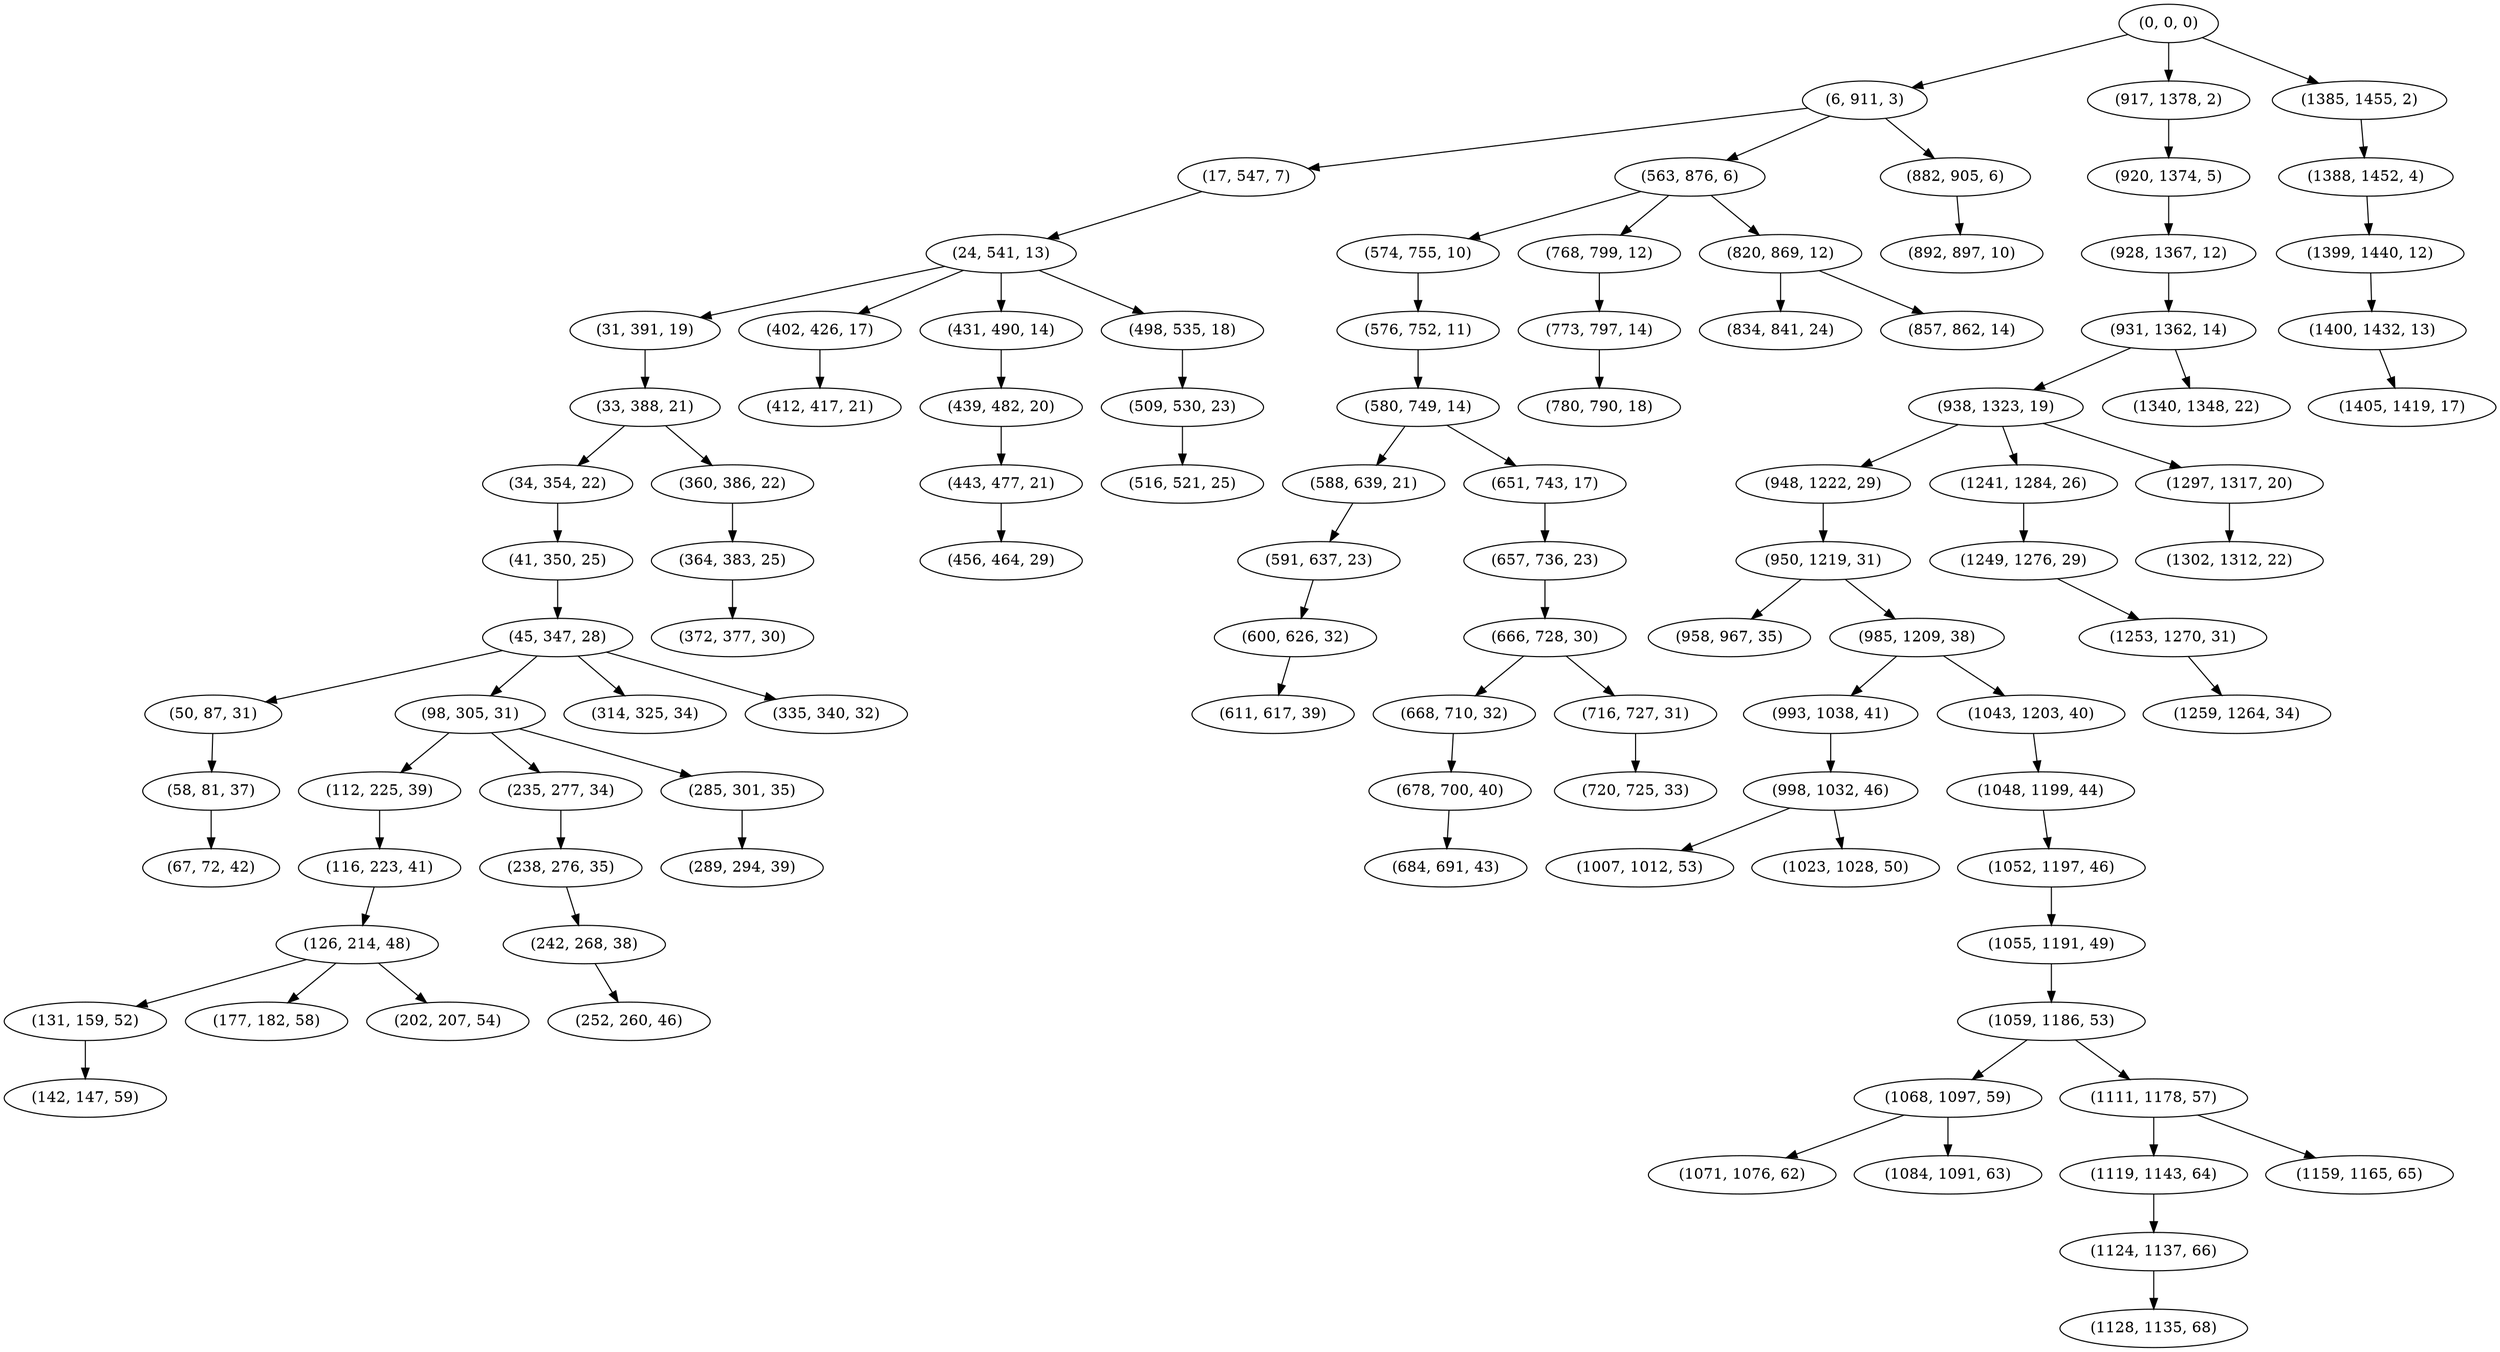 digraph tree {
    "(0, 0, 0)";
    "(6, 911, 3)";
    "(17, 547, 7)";
    "(24, 541, 13)";
    "(31, 391, 19)";
    "(33, 388, 21)";
    "(34, 354, 22)";
    "(41, 350, 25)";
    "(45, 347, 28)";
    "(50, 87, 31)";
    "(58, 81, 37)";
    "(67, 72, 42)";
    "(98, 305, 31)";
    "(112, 225, 39)";
    "(116, 223, 41)";
    "(126, 214, 48)";
    "(131, 159, 52)";
    "(142, 147, 59)";
    "(177, 182, 58)";
    "(202, 207, 54)";
    "(235, 277, 34)";
    "(238, 276, 35)";
    "(242, 268, 38)";
    "(252, 260, 46)";
    "(285, 301, 35)";
    "(289, 294, 39)";
    "(314, 325, 34)";
    "(335, 340, 32)";
    "(360, 386, 22)";
    "(364, 383, 25)";
    "(372, 377, 30)";
    "(402, 426, 17)";
    "(412, 417, 21)";
    "(431, 490, 14)";
    "(439, 482, 20)";
    "(443, 477, 21)";
    "(456, 464, 29)";
    "(498, 535, 18)";
    "(509, 530, 23)";
    "(516, 521, 25)";
    "(563, 876, 6)";
    "(574, 755, 10)";
    "(576, 752, 11)";
    "(580, 749, 14)";
    "(588, 639, 21)";
    "(591, 637, 23)";
    "(600, 626, 32)";
    "(611, 617, 39)";
    "(651, 743, 17)";
    "(657, 736, 23)";
    "(666, 728, 30)";
    "(668, 710, 32)";
    "(678, 700, 40)";
    "(684, 691, 43)";
    "(716, 727, 31)";
    "(720, 725, 33)";
    "(768, 799, 12)";
    "(773, 797, 14)";
    "(780, 790, 18)";
    "(820, 869, 12)";
    "(834, 841, 24)";
    "(857, 862, 14)";
    "(882, 905, 6)";
    "(892, 897, 10)";
    "(917, 1378, 2)";
    "(920, 1374, 5)";
    "(928, 1367, 12)";
    "(931, 1362, 14)";
    "(938, 1323, 19)";
    "(948, 1222, 29)";
    "(950, 1219, 31)";
    "(958, 967, 35)";
    "(985, 1209, 38)";
    "(993, 1038, 41)";
    "(998, 1032, 46)";
    "(1007, 1012, 53)";
    "(1023, 1028, 50)";
    "(1043, 1203, 40)";
    "(1048, 1199, 44)";
    "(1052, 1197, 46)";
    "(1055, 1191, 49)";
    "(1059, 1186, 53)";
    "(1068, 1097, 59)";
    "(1071, 1076, 62)";
    "(1084, 1091, 63)";
    "(1111, 1178, 57)";
    "(1119, 1143, 64)";
    "(1124, 1137, 66)";
    "(1128, 1135, 68)";
    "(1159, 1165, 65)";
    "(1241, 1284, 26)";
    "(1249, 1276, 29)";
    "(1253, 1270, 31)";
    "(1259, 1264, 34)";
    "(1297, 1317, 20)";
    "(1302, 1312, 22)";
    "(1340, 1348, 22)";
    "(1385, 1455, 2)";
    "(1388, 1452, 4)";
    "(1399, 1440, 12)";
    "(1400, 1432, 13)";
    "(1405, 1419, 17)";
    "(0, 0, 0)" -> "(6, 911, 3)";
    "(0, 0, 0)" -> "(917, 1378, 2)";
    "(0, 0, 0)" -> "(1385, 1455, 2)";
    "(6, 911, 3)" -> "(17, 547, 7)";
    "(6, 911, 3)" -> "(563, 876, 6)";
    "(6, 911, 3)" -> "(882, 905, 6)";
    "(17, 547, 7)" -> "(24, 541, 13)";
    "(24, 541, 13)" -> "(31, 391, 19)";
    "(24, 541, 13)" -> "(402, 426, 17)";
    "(24, 541, 13)" -> "(431, 490, 14)";
    "(24, 541, 13)" -> "(498, 535, 18)";
    "(31, 391, 19)" -> "(33, 388, 21)";
    "(33, 388, 21)" -> "(34, 354, 22)";
    "(33, 388, 21)" -> "(360, 386, 22)";
    "(34, 354, 22)" -> "(41, 350, 25)";
    "(41, 350, 25)" -> "(45, 347, 28)";
    "(45, 347, 28)" -> "(50, 87, 31)";
    "(45, 347, 28)" -> "(98, 305, 31)";
    "(45, 347, 28)" -> "(314, 325, 34)";
    "(45, 347, 28)" -> "(335, 340, 32)";
    "(50, 87, 31)" -> "(58, 81, 37)";
    "(58, 81, 37)" -> "(67, 72, 42)";
    "(98, 305, 31)" -> "(112, 225, 39)";
    "(98, 305, 31)" -> "(235, 277, 34)";
    "(98, 305, 31)" -> "(285, 301, 35)";
    "(112, 225, 39)" -> "(116, 223, 41)";
    "(116, 223, 41)" -> "(126, 214, 48)";
    "(126, 214, 48)" -> "(131, 159, 52)";
    "(126, 214, 48)" -> "(177, 182, 58)";
    "(126, 214, 48)" -> "(202, 207, 54)";
    "(131, 159, 52)" -> "(142, 147, 59)";
    "(235, 277, 34)" -> "(238, 276, 35)";
    "(238, 276, 35)" -> "(242, 268, 38)";
    "(242, 268, 38)" -> "(252, 260, 46)";
    "(285, 301, 35)" -> "(289, 294, 39)";
    "(360, 386, 22)" -> "(364, 383, 25)";
    "(364, 383, 25)" -> "(372, 377, 30)";
    "(402, 426, 17)" -> "(412, 417, 21)";
    "(431, 490, 14)" -> "(439, 482, 20)";
    "(439, 482, 20)" -> "(443, 477, 21)";
    "(443, 477, 21)" -> "(456, 464, 29)";
    "(498, 535, 18)" -> "(509, 530, 23)";
    "(509, 530, 23)" -> "(516, 521, 25)";
    "(563, 876, 6)" -> "(574, 755, 10)";
    "(563, 876, 6)" -> "(768, 799, 12)";
    "(563, 876, 6)" -> "(820, 869, 12)";
    "(574, 755, 10)" -> "(576, 752, 11)";
    "(576, 752, 11)" -> "(580, 749, 14)";
    "(580, 749, 14)" -> "(588, 639, 21)";
    "(580, 749, 14)" -> "(651, 743, 17)";
    "(588, 639, 21)" -> "(591, 637, 23)";
    "(591, 637, 23)" -> "(600, 626, 32)";
    "(600, 626, 32)" -> "(611, 617, 39)";
    "(651, 743, 17)" -> "(657, 736, 23)";
    "(657, 736, 23)" -> "(666, 728, 30)";
    "(666, 728, 30)" -> "(668, 710, 32)";
    "(666, 728, 30)" -> "(716, 727, 31)";
    "(668, 710, 32)" -> "(678, 700, 40)";
    "(678, 700, 40)" -> "(684, 691, 43)";
    "(716, 727, 31)" -> "(720, 725, 33)";
    "(768, 799, 12)" -> "(773, 797, 14)";
    "(773, 797, 14)" -> "(780, 790, 18)";
    "(820, 869, 12)" -> "(834, 841, 24)";
    "(820, 869, 12)" -> "(857, 862, 14)";
    "(882, 905, 6)" -> "(892, 897, 10)";
    "(917, 1378, 2)" -> "(920, 1374, 5)";
    "(920, 1374, 5)" -> "(928, 1367, 12)";
    "(928, 1367, 12)" -> "(931, 1362, 14)";
    "(931, 1362, 14)" -> "(938, 1323, 19)";
    "(931, 1362, 14)" -> "(1340, 1348, 22)";
    "(938, 1323, 19)" -> "(948, 1222, 29)";
    "(938, 1323, 19)" -> "(1241, 1284, 26)";
    "(938, 1323, 19)" -> "(1297, 1317, 20)";
    "(948, 1222, 29)" -> "(950, 1219, 31)";
    "(950, 1219, 31)" -> "(958, 967, 35)";
    "(950, 1219, 31)" -> "(985, 1209, 38)";
    "(985, 1209, 38)" -> "(993, 1038, 41)";
    "(985, 1209, 38)" -> "(1043, 1203, 40)";
    "(993, 1038, 41)" -> "(998, 1032, 46)";
    "(998, 1032, 46)" -> "(1007, 1012, 53)";
    "(998, 1032, 46)" -> "(1023, 1028, 50)";
    "(1043, 1203, 40)" -> "(1048, 1199, 44)";
    "(1048, 1199, 44)" -> "(1052, 1197, 46)";
    "(1052, 1197, 46)" -> "(1055, 1191, 49)";
    "(1055, 1191, 49)" -> "(1059, 1186, 53)";
    "(1059, 1186, 53)" -> "(1068, 1097, 59)";
    "(1059, 1186, 53)" -> "(1111, 1178, 57)";
    "(1068, 1097, 59)" -> "(1071, 1076, 62)";
    "(1068, 1097, 59)" -> "(1084, 1091, 63)";
    "(1111, 1178, 57)" -> "(1119, 1143, 64)";
    "(1111, 1178, 57)" -> "(1159, 1165, 65)";
    "(1119, 1143, 64)" -> "(1124, 1137, 66)";
    "(1124, 1137, 66)" -> "(1128, 1135, 68)";
    "(1241, 1284, 26)" -> "(1249, 1276, 29)";
    "(1249, 1276, 29)" -> "(1253, 1270, 31)";
    "(1253, 1270, 31)" -> "(1259, 1264, 34)";
    "(1297, 1317, 20)" -> "(1302, 1312, 22)";
    "(1385, 1455, 2)" -> "(1388, 1452, 4)";
    "(1388, 1452, 4)" -> "(1399, 1440, 12)";
    "(1399, 1440, 12)" -> "(1400, 1432, 13)";
    "(1400, 1432, 13)" -> "(1405, 1419, 17)";
}
